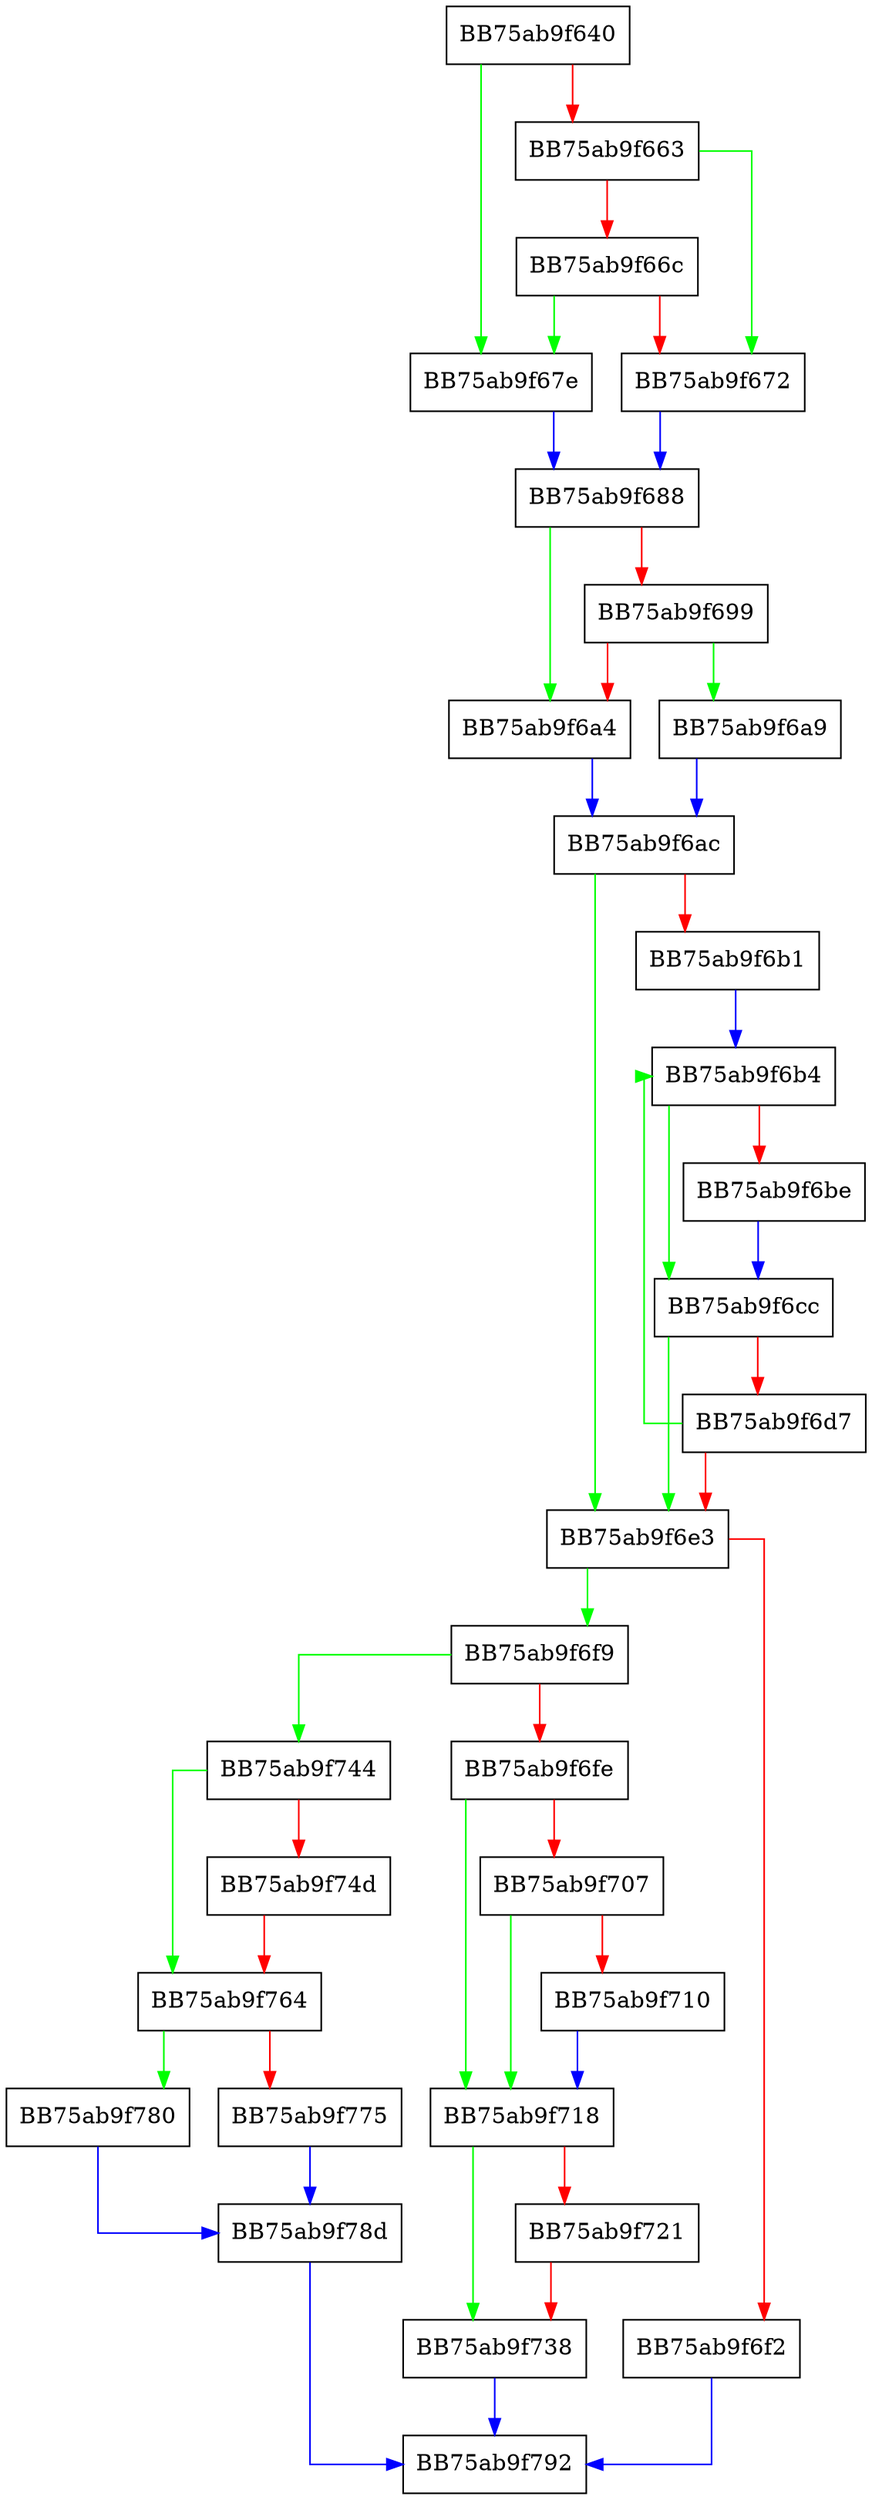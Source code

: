digraph match_set_repeat {
  node [shape="box"];
  graph [splines=ortho];
  BB75ab9f640 -> BB75ab9f67e [color="green"];
  BB75ab9f640 -> BB75ab9f663 [color="red"];
  BB75ab9f663 -> BB75ab9f672 [color="green"];
  BB75ab9f663 -> BB75ab9f66c [color="red"];
  BB75ab9f66c -> BB75ab9f67e [color="green"];
  BB75ab9f66c -> BB75ab9f672 [color="red"];
  BB75ab9f672 -> BB75ab9f688 [color="blue"];
  BB75ab9f67e -> BB75ab9f688 [color="blue"];
  BB75ab9f688 -> BB75ab9f6a4 [color="green"];
  BB75ab9f688 -> BB75ab9f699 [color="red"];
  BB75ab9f699 -> BB75ab9f6a9 [color="green"];
  BB75ab9f699 -> BB75ab9f6a4 [color="red"];
  BB75ab9f6a4 -> BB75ab9f6ac [color="blue"];
  BB75ab9f6a9 -> BB75ab9f6ac [color="blue"];
  BB75ab9f6ac -> BB75ab9f6e3 [color="green"];
  BB75ab9f6ac -> BB75ab9f6b1 [color="red"];
  BB75ab9f6b1 -> BB75ab9f6b4 [color="blue"];
  BB75ab9f6b4 -> BB75ab9f6cc [color="green"];
  BB75ab9f6b4 -> BB75ab9f6be [color="red"];
  BB75ab9f6be -> BB75ab9f6cc [color="blue"];
  BB75ab9f6cc -> BB75ab9f6e3 [color="green"];
  BB75ab9f6cc -> BB75ab9f6d7 [color="red"];
  BB75ab9f6d7 -> BB75ab9f6b4 [color="green"];
  BB75ab9f6d7 -> BB75ab9f6e3 [color="red"];
  BB75ab9f6e3 -> BB75ab9f6f9 [color="green"];
  BB75ab9f6e3 -> BB75ab9f6f2 [color="red"];
  BB75ab9f6f2 -> BB75ab9f792 [color="blue"];
  BB75ab9f6f9 -> BB75ab9f744 [color="green"];
  BB75ab9f6f9 -> BB75ab9f6fe [color="red"];
  BB75ab9f6fe -> BB75ab9f718 [color="green"];
  BB75ab9f6fe -> BB75ab9f707 [color="red"];
  BB75ab9f707 -> BB75ab9f718 [color="green"];
  BB75ab9f707 -> BB75ab9f710 [color="red"];
  BB75ab9f710 -> BB75ab9f718 [color="blue"];
  BB75ab9f718 -> BB75ab9f738 [color="green"];
  BB75ab9f718 -> BB75ab9f721 [color="red"];
  BB75ab9f721 -> BB75ab9f738 [color="red"];
  BB75ab9f738 -> BB75ab9f792 [color="blue"];
  BB75ab9f744 -> BB75ab9f764 [color="green"];
  BB75ab9f744 -> BB75ab9f74d [color="red"];
  BB75ab9f74d -> BB75ab9f764 [color="red"];
  BB75ab9f764 -> BB75ab9f780 [color="green"];
  BB75ab9f764 -> BB75ab9f775 [color="red"];
  BB75ab9f775 -> BB75ab9f78d [color="blue"];
  BB75ab9f780 -> BB75ab9f78d [color="blue"];
  BB75ab9f78d -> BB75ab9f792 [color="blue"];
}